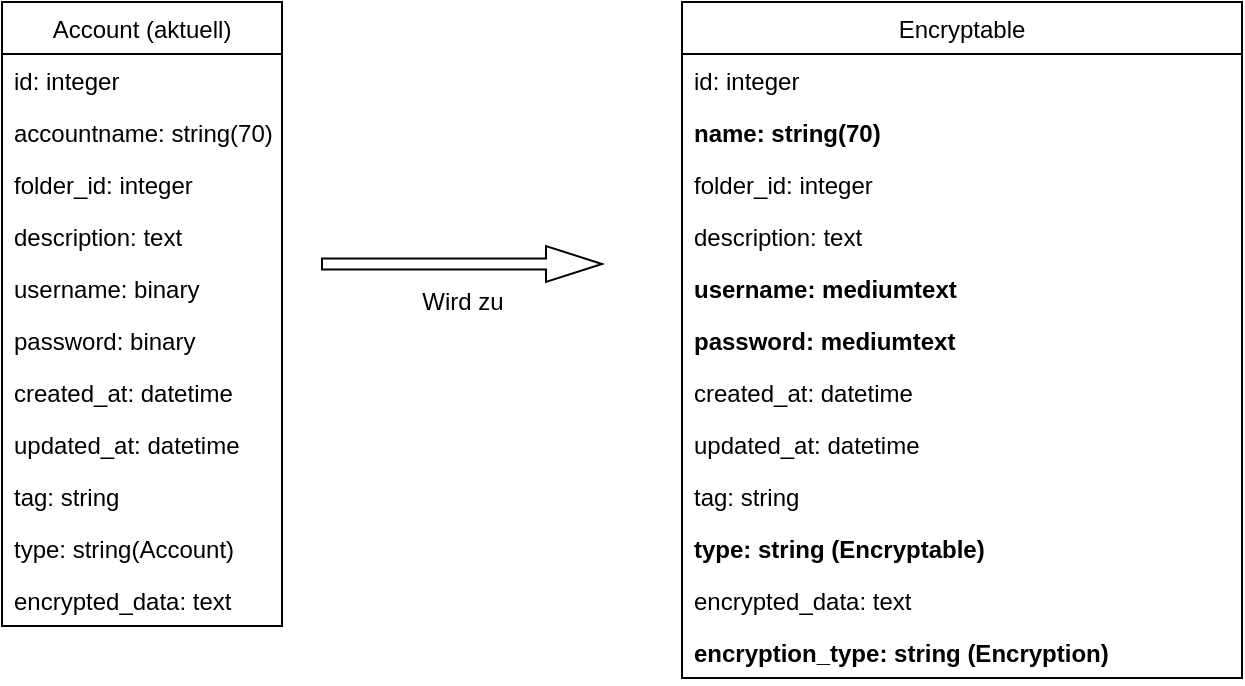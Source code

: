 <mxfile version="15.7.0" type="device" pages="2"><diagram id="C5RBs43oDa-KdzZeNtuy" name="db_migration"><mxGraphModel dx="627" dy="1057" grid="1" gridSize="10" guides="1" tooltips="1" connect="1" arrows="1" fold="1" page="1" pageScale="1" pageWidth="827" pageHeight="1169" math="0" shadow="0"><root><mxCell id="WIyWlLk6GJQsqaUBKTNV-0"/><mxCell id="WIyWlLk6GJQsqaUBKTNV-1" parent="WIyWlLk6GJQsqaUBKTNV-0"/><mxCell id="JuhOffE_uFUwvC76lLEn-0" value="Account (aktuell)" style="swimlane;fontStyle=0;childLayout=stackLayout;horizontal=1;startSize=26;fillColor=none;horizontalStack=0;resizeParent=1;resizeParentMax=0;resizeLast=0;collapsible=1;marginBottom=0;" vertex="1" parent="WIyWlLk6GJQsqaUBKTNV-1"><mxGeometry x="40" y="70" width="140" height="312" as="geometry"/></mxCell><mxCell id="JuhOffE_uFUwvC76lLEn-1" value="id: integer " style="text;strokeColor=none;fillColor=none;align=left;verticalAlign=top;spacingLeft=4;spacingRight=4;overflow=hidden;rotatable=0;points=[[0,0.5],[1,0.5]];portConstraint=eastwest;" vertex="1" parent="JuhOffE_uFUwvC76lLEn-0"><mxGeometry y="26" width="140" height="26" as="geometry"/></mxCell><mxCell id="JuhOffE_uFUwvC76lLEn-2" value="accountname: string(70)" style="text;strokeColor=none;fillColor=none;align=left;verticalAlign=top;spacingLeft=4;spacingRight=4;overflow=hidden;rotatable=0;points=[[0,0.5],[1,0.5]];portConstraint=eastwest;" vertex="1" parent="JuhOffE_uFUwvC76lLEn-0"><mxGeometry y="52" width="140" height="26" as="geometry"/></mxCell><mxCell id="JuhOffE_uFUwvC76lLEn-3" value="folder_id: integer" style="text;strokeColor=none;fillColor=none;align=left;verticalAlign=top;spacingLeft=4;spacingRight=4;overflow=hidden;rotatable=0;points=[[0,0.5],[1,0.5]];portConstraint=eastwest;" vertex="1" parent="JuhOffE_uFUwvC76lLEn-0"><mxGeometry y="78" width="140" height="26" as="geometry"/></mxCell><mxCell id="JuhOffE_uFUwvC76lLEn-4" value="description: text" style="text;strokeColor=none;fillColor=none;align=left;verticalAlign=top;spacingLeft=4;spacingRight=4;overflow=hidden;rotatable=0;points=[[0,0.5],[1,0.5]];portConstraint=eastwest;" vertex="1" parent="JuhOffE_uFUwvC76lLEn-0"><mxGeometry y="104" width="140" height="26" as="geometry"/></mxCell><mxCell id="JuhOffE_uFUwvC76lLEn-5" value="username: binary" style="text;strokeColor=none;fillColor=none;align=left;verticalAlign=top;spacingLeft=4;spacingRight=4;overflow=hidden;rotatable=0;points=[[0,0.5],[1,0.5]];portConstraint=eastwest;" vertex="1" parent="JuhOffE_uFUwvC76lLEn-0"><mxGeometry y="130" width="140" height="26" as="geometry"/></mxCell><mxCell id="JuhOffE_uFUwvC76lLEn-6" value="password: binary" style="text;strokeColor=none;fillColor=none;align=left;verticalAlign=top;spacingLeft=4;spacingRight=4;overflow=hidden;rotatable=0;points=[[0,0.5],[1,0.5]];portConstraint=eastwest;" vertex="1" parent="JuhOffE_uFUwvC76lLEn-0"><mxGeometry y="156" width="140" height="26" as="geometry"/></mxCell><mxCell id="JuhOffE_uFUwvC76lLEn-7" value="created_at: datetime" style="text;strokeColor=none;fillColor=none;align=left;verticalAlign=top;spacingLeft=4;spacingRight=4;overflow=hidden;rotatable=0;points=[[0,0.5],[1,0.5]];portConstraint=eastwest;" vertex="1" parent="JuhOffE_uFUwvC76lLEn-0"><mxGeometry y="182" width="140" height="26" as="geometry"/></mxCell><mxCell id="JuhOffE_uFUwvC76lLEn-9" value="updated_at: datetime" style="text;strokeColor=none;fillColor=none;align=left;verticalAlign=top;spacingLeft=4;spacingRight=4;overflow=hidden;rotatable=0;points=[[0,0.5],[1,0.5]];portConstraint=eastwest;" vertex="1" parent="JuhOffE_uFUwvC76lLEn-0"><mxGeometry y="208" width="140" height="26" as="geometry"/></mxCell><mxCell id="JuhOffE_uFUwvC76lLEn-8" value="tag: string" style="text;strokeColor=none;fillColor=none;align=left;verticalAlign=top;spacingLeft=4;spacingRight=4;overflow=hidden;rotatable=0;points=[[0,0.5],[1,0.5]];portConstraint=eastwest;" vertex="1" parent="JuhOffE_uFUwvC76lLEn-0"><mxGeometry y="234" width="140" height="26" as="geometry"/></mxCell><mxCell id="JuhOffE_uFUwvC76lLEn-10" value="type: string(Account)" style="text;strokeColor=none;fillColor=none;align=left;verticalAlign=top;spacingLeft=4;spacingRight=4;overflow=hidden;rotatable=0;points=[[0,0.5],[1,0.5]];portConstraint=eastwest;" vertex="1" parent="JuhOffE_uFUwvC76lLEn-0"><mxGeometry y="260" width="140" height="26" as="geometry"/></mxCell><mxCell id="JuhOffE_uFUwvC76lLEn-11" value="encrypted_data: text" style="text;strokeColor=none;fillColor=none;align=left;verticalAlign=top;spacingLeft=4;spacingRight=4;overflow=hidden;rotatable=0;points=[[0,0.5],[1,0.5]];portConstraint=eastwest;" vertex="1" parent="JuhOffE_uFUwvC76lLEn-0"><mxGeometry y="286" width="140" height="26" as="geometry"/></mxCell><mxCell id="JuhOffE_uFUwvC76lLEn-12" value="" style="shape=singleArrow;whiteSpace=wrap;html=1;" vertex="1" parent="WIyWlLk6GJQsqaUBKTNV-1"><mxGeometry x="200" y="192" width="140" height="18" as="geometry"/></mxCell><mxCell id="JuhOffE_uFUwvC76lLEn-13" value="Wird zu" style="text;html=1;align=center;verticalAlign=middle;resizable=0;points=[];autosize=1;strokeColor=none;fillColor=none;" vertex="1" parent="WIyWlLk6GJQsqaUBKTNV-1"><mxGeometry x="240" y="210" width="60" height="20" as="geometry"/></mxCell><mxCell id="JuhOffE_uFUwvC76lLEn-14" value="Encryptable" style="swimlane;fontStyle=0;childLayout=stackLayout;horizontal=1;startSize=26;fillColor=none;horizontalStack=0;resizeParent=1;resizeParentMax=0;resizeLast=0;collapsible=1;marginBottom=0;" vertex="1" parent="WIyWlLk6GJQsqaUBKTNV-1"><mxGeometry x="380" y="70" width="280" height="338" as="geometry"/></mxCell><mxCell id="JuhOffE_uFUwvC76lLEn-15" value="id: integer " style="text;strokeColor=none;fillColor=none;align=left;verticalAlign=top;spacingLeft=4;spacingRight=4;overflow=hidden;rotatable=0;points=[[0,0.5],[1,0.5]];portConstraint=eastwest;" vertex="1" parent="JuhOffE_uFUwvC76lLEn-14"><mxGeometry y="26" width="280" height="26" as="geometry"/></mxCell><mxCell id="JuhOffE_uFUwvC76lLEn-16" value="name: string(70)" style="text;strokeColor=none;fillColor=none;align=left;verticalAlign=top;spacingLeft=4;spacingRight=4;overflow=hidden;rotatable=0;points=[[0,0.5],[1,0.5]];portConstraint=eastwest;fontStyle=1" vertex="1" parent="JuhOffE_uFUwvC76lLEn-14"><mxGeometry y="52" width="280" height="26" as="geometry"/></mxCell><mxCell id="JuhOffE_uFUwvC76lLEn-17" value="folder_id: integer" style="text;strokeColor=none;fillColor=none;align=left;verticalAlign=top;spacingLeft=4;spacingRight=4;overflow=hidden;rotatable=0;points=[[0,0.5],[1,0.5]];portConstraint=eastwest;" vertex="1" parent="JuhOffE_uFUwvC76lLEn-14"><mxGeometry y="78" width="280" height="26" as="geometry"/></mxCell><mxCell id="JuhOffE_uFUwvC76lLEn-18" value="description: text" style="text;strokeColor=none;fillColor=none;align=left;verticalAlign=top;spacingLeft=4;spacingRight=4;overflow=hidden;rotatable=0;points=[[0,0.5],[1,0.5]];portConstraint=eastwest;" vertex="1" parent="JuhOffE_uFUwvC76lLEn-14"><mxGeometry y="104" width="280" height="26" as="geometry"/></mxCell><mxCell id="JuhOffE_uFUwvC76lLEn-19" value="username: mediumtext" style="text;strokeColor=none;fillColor=none;align=left;verticalAlign=top;spacingLeft=4;spacingRight=4;overflow=hidden;rotatable=0;points=[[0,0.5],[1,0.5]];portConstraint=eastwest;fontStyle=1" vertex="1" parent="JuhOffE_uFUwvC76lLEn-14"><mxGeometry y="130" width="280" height="26" as="geometry"/></mxCell><mxCell id="JuhOffE_uFUwvC76lLEn-20" value="password: mediumtext" style="text;strokeColor=none;fillColor=none;align=left;verticalAlign=top;spacingLeft=4;spacingRight=4;overflow=hidden;rotatable=0;points=[[0,0.5],[1,0.5]];portConstraint=eastwest;fontStyle=1" vertex="1" parent="JuhOffE_uFUwvC76lLEn-14"><mxGeometry y="156" width="280" height="26" as="geometry"/></mxCell><mxCell id="JuhOffE_uFUwvC76lLEn-21" value="created_at: datetime" style="text;strokeColor=none;fillColor=none;align=left;verticalAlign=top;spacingLeft=4;spacingRight=4;overflow=hidden;rotatable=0;points=[[0,0.5],[1,0.5]];portConstraint=eastwest;" vertex="1" parent="JuhOffE_uFUwvC76lLEn-14"><mxGeometry y="182" width="280" height="26" as="geometry"/></mxCell><mxCell id="JuhOffE_uFUwvC76lLEn-22" value="updated_at: datetime" style="text;strokeColor=none;fillColor=none;align=left;verticalAlign=top;spacingLeft=4;spacingRight=4;overflow=hidden;rotatable=0;points=[[0,0.5],[1,0.5]];portConstraint=eastwest;" vertex="1" parent="JuhOffE_uFUwvC76lLEn-14"><mxGeometry y="208" width="280" height="26" as="geometry"/></mxCell><mxCell id="JuhOffE_uFUwvC76lLEn-23" value="tag: string" style="text;strokeColor=none;fillColor=none;align=left;verticalAlign=top;spacingLeft=4;spacingRight=4;overflow=hidden;rotatable=0;points=[[0,0.5],[1,0.5]];portConstraint=eastwest;" vertex="1" parent="JuhOffE_uFUwvC76lLEn-14"><mxGeometry y="234" width="280" height="26" as="geometry"/></mxCell><mxCell id="JuhOffE_uFUwvC76lLEn-24" value="type: string (Encryptable)" style="text;strokeColor=none;fillColor=none;align=left;verticalAlign=top;spacingLeft=4;spacingRight=4;overflow=hidden;rotatable=0;points=[[0,0.5],[1,0.5]];portConstraint=eastwest;fontStyle=1" vertex="1" parent="JuhOffE_uFUwvC76lLEn-14"><mxGeometry y="260" width="280" height="26" as="geometry"/></mxCell><mxCell id="JuhOffE_uFUwvC76lLEn-25" value="encrypted_data: text" style="text;strokeColor=none;fillColor=none;align=left;verticalAlign=top;spacingLeft=4;spacingRight=4;overflow=hidden;rotatable=0;points=[[0,0.5],[1,0.5]];portConstraint=eastwest;" vertex="1" parent="JuhOffE_uFUwvC76lLEn-14"><mxGeometry y="286" width="280" height="26" as="geometry"/></mxCell><mxCell id="raWFEVEGCH1OmQS_JU0L-0" value="encryption_type: string (Encryption)" style="text;strokeColor=none;fillColor=none;align=left;verticalAlign=top;spacingLeft=4;spacingRight=4;overflow=hidden;rotatable=0;points=[[0,0.5],[1,0.5]];portConstraint=eastwest;fontStyle=1" vertex="1" parent="JuhOffE_uFUwvC76lLEn-14"><mxGeometry y="312" width="280" height="26" as="geometry"/></mxCell></root></mxGraphModel></diagram><diagram id="JR8H5q69ltkGtkRVuCCe" name="encryption"><mxGraphModel dx="914" dy="1541" grid="1" gridSize="10" guides="1" tooltips="1" connect="1" arrows="1" fold="1" page="1" pageScale="1" pageWidth="827" pageHeight="1169" math="0" shadow="0"><root><mxCell id="6s8fILJE4yWKuWgN4RXu-0"/><mxCell id="6s8fILJE4yWKuWgN4RXu-1" parent="6s8fILJE4yWKuWgN4RXu-0"/><mxCell id="OpI51gJJMU-qHypS4f42-0" value="Encryption" style="swimlane;fontStyle=0;align=center;verticalAlign=top;childLayout=stackLayout;horizontal=1;startSize=26;horizontalStack=0;resizeParent=1;resizeParentMax=0;resizeLast=0;collapsible=1;marginBottom=0;" vertex="1" parent="6s8fILJE4yWKuWgN4RXu-1"><mxGeometry x="300" y="90" width="160" height="112" as="geometry"><mxRectangle x="334" y="80" width="90" height="26" as="alternateBounds"/></mxGeometry></mxCell><mxCell id="OpI51gJJMU-qHypS4f42-1" value="encryption_algorithm: string    " style="text;strokeColor=none;fillColor=none;align=left;verticalAlign=top;spacingLeft=4;spacingRight=4;overflow=hidden;rotatable=0;points=[[0,0.5],[1,0.5]];portConstraint=eastwest;" vertex="1" parent="OpI51gJJMU-qHypS4f42-0"><mxGeometry y="26" width="160" height="26" as="geometry"/></mxCell><mxCell id="OpI51gJJMU-qHypS4f42-2" value="" style="line;strokeWidth=1;fillColor=none;align=left;verticalAlign=middle;spacingTop=-1;spacingLeft=3;spacingRight=3;rotatable=0;labelPosition=right;points=[];portConstraint=eastwest;" vertex="1" parent="OpI51gJJMU-qHypS4f42-0"><mxGeometry y="52" width="160" height="8" as="geometry"/></mxCell><mxCell id="OpI51gJJMU-qHypS4f42-16" value="encrypt(team_password)" style="text;strokeColor=none;fillColor=none;align=left;verticalAlign=top;spacingLeft=4;spacingRight=4;overflow=hidden;rotatable=0;points=[[0,0.5],[1,0.5]];portConstraint=eastwest;" vertex="1" parent="OpI51gJJMU-qHypS4f42-0"><mxGeometry y="60" width="160" height="26" as="geometry"/></mxCell><mxCell id="OpI51gJJMU-qHypS4f42-17" value="decrypt(team_password)" style="text;strokeColor=none;fillColor=none;align=left;verticalAlign=top;spacingLeft=4;spacingRight=4;overflow=hidden;rotatable=0;points=[[0,0.5],[1,0.5]];portConstraint=eastwest;" vertex="1" parent="OpI51gJJMU-qHypS4f42-0"><mxGeometry y="86" width="160" height="26" as="geometry"/></mxCell><mxCell id="OpI51gJJMU-qHypS4f42-4" value="AES256" style="swimlane;fontStyle=0;align=center;verticalAlign=top;childLayout=stackLayout;horizontal=1;startSize=26;horizontalStack=0;resizeParent=1;resizeParentMax=0;resizeLast=0;collapsible=1;marginBottom=0;" vertex="1" collapsed="1" parent="6s8fILJE4yWKuWgN4RXu-1"><mxGeometry x="220" y="250" width="80" height="26" as="geometry"><mxRectangle x="220" y="250" width="160" height="34" as="alternateBounds"/></mxGeometry></mxCell><mxCell id="OpI51gJJMU-qHypS4f42-8" value="AES256CBCiv" style="swimlane;fontStyle=0;align=center;verticalAlign=top;childLayout=stackLayout;horizontal=1;startSize=26;horizontalStack=0;resizeParent=1;resizeParentMax=0;resizeLast=0;collapsible=1;marginBottom=0;" vertex="1" collapsed="1" parent="6s8fILJE4yWKuWgN4RXu-1"><mxGeometry x="440" y="250" width="110" height="26" as="geometry"><mxRectangle x="440" y="250" width="160" height="86" as="alternateBounds"/></mxGeometry></mxCell><mxCell id="OpI51gJJMU-qHypS4f42-9" value="+ field: type" style="text;strokeColor=none;fillColor=none;align=left;verticalAlign=top;spacingLeft=4;spacingRight=4;overflow=hidden;rotatable=0;points=[[0,0.5],[1,0.5]];portConstraint=eastwest;" vertex="1" parent="OpI51gJJMU-qHypS4f42-8"><mxGeometry y="26" width="110" height="26" as="geometry"/></mxCell><mxCell id="OpI51gJJMU-qHypS4f42-10" value="" style="line;strokeWidth=1;fillColor=none;align=left;verticalAlign=middle;spacingTop=-1;spacingLeft=3;spacingRight=3;rotatable=0;labelPosition=right;points=[];portConstraint=eastwest;" vertex="1" parent="OpI51gJJMU-qHypS4f42-8"><mxGeometry y="52" width="110" height="8" as="geometry"/></mxCell><mxCell id="OpI51gJJMU-qHypS4f42-11" value="+ method(type): type" style="text;strokeColor=none;fillColor=none;align=left;verticalAlign=top;spacingLeft=4;spacingRight=4;overflow=hidden;rotatable=0;points=[[0,0.5],[1,0.5]];portConstraint=eastwest;" vertex="1" parent="OpI51gJJMU-qHypS4f42-8"><mxGeometry y="60" width="110" height="26" as="geometry"/></mxCell><mxCell id="OpI51gJJMU-qHypS4f42-14" style="rounded=0;orthogonalLoop=1;jettySize=auto;html=1;startArrow=block;startFill=0;endArrow=none;endFill=0;exitX=0.5;exitY=1;exitDx=0;exitDy=0;entryX=0.5;entryY=0;entryDx=0;entryDy=0;" edge="1" parent="6s8fILJE4yWKuWgN4RXu-1" source="OpI51gJJMU-qHypS4f42-0" target="OpI51gJJMU-qHypS4f42-4"><mxGeometry relative="1" as="geometry"><mxPoint x="365" y="892" as="sourcePoint"/><mxPoint x="365" y="980" as="targetPoint"/></mxGeometry></mxCell><mxCell id="OpI51gJJMU-qHypS4f42-15" style="rounded=0;orthogonalLoop=1;jettySize=auto;html=1;startArrow=block;startFill=0;endArrow=none;endFill=0;entryX=0.5;entryY=0;entryDx=0;entryDy=0;exitX=0.5;exitY=1;exitDx=0;exitDy=0;" edge="1" parent="6s8fILJE4yWKuWgN4RXu-1" source="OpI51gJJMU-qHypS4f42-0" target="OpI51gJJMU-qHypS4f42-8"><mxGeometry relative="1" as="geometry"><mxPoint x="380" y="180" as="sourcePoint"/><mxPoint x="270" y="260" as="targetPoint"/></mxGeometry></mxCell></root></mxGraphModel></diagram></mxfile>